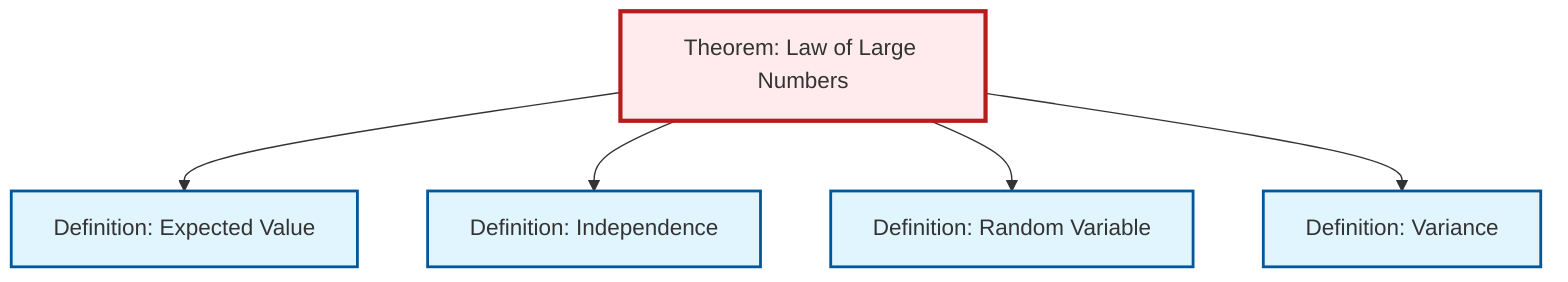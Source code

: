 graph TD
    classDef definition fill:#e1f5fe,stroke:#01579b,stroke-width:2px
    classDef theorem fill:#f3e5f5,stroke:#4a148c,stroke-width:2px
    classDef axiom fill:#fff3e0,stroke:#e65100,stroke-width:2px
    classDef example fill:#e8f5e9,stroke:#1b5e20,stroke-width:2px
    classDef current fill:#ffebee,stroke:#b71c1c,stroke-width:3px
    def-random-variable["Definition: Random Variable"]:::definition
    def-expectation["Definition: Expected Value"]:::definition
    thm-law-of-large-numbers["Theorem: Law of Large Numbers"]:::theorem
    def-independence["Definition: Independence"]:::definition
    def-variance["Definition: Variance"]:::definition
    thm-law-of-large-numbers --> def-expectation
    thm-law-of-large-numbers --> def-independence
    thm-law-of-large-numbers --> def-random-variable
    thm-law-of-large-numbers --> def-variance
    class thm-law-of-large-numbers current